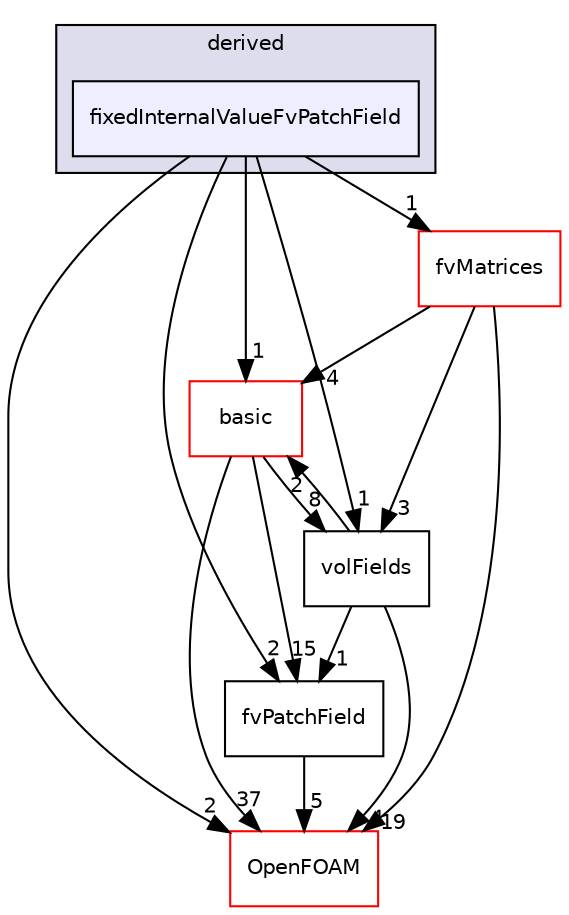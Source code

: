 digraph "src/finiteVolume/fields/fvPatchFields/derived/fixedInternalValueFvPatchField" {
  bgcolor=transparent;
  compound=true
  node [ fontsize="10", fontname="Helvetica"];
  edge [ labelfontsize="10", labelfontname="Helvetica"];
  subgraph clusterdir_ece9aa6b5af9a7776a75b0c1993b0910 {
    graph [ bgcolor="#ddddee", pencolor="black", label="derived" fontname="Helvetica", fontsize="10", URL="dir_ece9aa6b5af9a7776a75b0c1993b0910.html"]
  dir_1352e009fefedcbf296f0cdec971c80d [shape=box, label="fixedInternalValueFvPatchField", style="filled", fillcolor="#eeeeff", pencolor="black", URL="dir_1352e009fefedcbf296f0cdec971c80d.html"];
  }
  dir_546b14c9025d30bb5b92fa069dbdd82c [shape=box label="basic" color="red" URL="dir_546b14c9025d30bb5b92fa069dbdd82c.html"];
  dir_6b9423849569a7ee618201e7cfce9eaa [shape=box label="fvPatchField" URL="dir_6b9423849569a7ee618201e7cfce9eaa.html"];
  dir_bd8bf7fa65467c460a50eacc456ce356 [shape=box label="volFields" URL="dir_bd8bf7fa65467c460a50eacc456ce356.html"];
  dir_c5473ff19b20e6ec4dfe5c310b3778a8 [shape=box label="OpenFOAM" color="red" URL="dir_c5473ff19b20e6ec4dfe5c310b3778a8.html"];
  dir_5d57e3901430bcc99a7ddac11a899224 [shape=box label="fvMatrices" color="red" URL="dir_5d57e3901430bcc99a7ddac11a899224.html"];
  dir_546b14c9025d30bb5b92fa069dbdd82c->dir_6b9423849569a7ee618201e7cfce9eaa [headlabel="15", labeldistance=1.5 headhref="dir_000939_001042.html"];
  dir_546b14c9025d30bb5b92fa069dbdd82c->dir_bd8bf7fa65467c460a50eacc456ce356 [headlabel="8", labeldistance=1.5 headhref="dir_000939_001063.html"];
  dir_546b14c9025d30bb5b92fa069dbdd82c->dir_c5473ff19b20e6ec4dfe5c310b3778a8 [headlabel="37", labeldistance=1.5 headhref="dir_000939_001897.html"];
  dir_6b9423849569a7ee618201e7cfce9eaa->dir_c5473ff19b20e6ec4dfe5c310b3778a8 [headlabel="5", labeldistance=1.5 headhref="dir_001042_001897.html"];
  dir_1352e009fefedcbf296f0cdec971c80d->dir_546b14c9025d30bb5b92fa069dbdd82c [headlabel="1", labeldistance=1.5 headhref="dir_000977_000939.html"];
  dir_1352e009fefedcbf296f0cdec971c80d->dir_6b9423849569a7ee618201e7cfce9eaa [headlabel="2", labeldistance=1.5 headhref="dir_000977_001042.html"];
  dir_1352e009fefedcbf296f0cdec971c80d->dir_bd8bf7fa65467c460a50eacc456ce356 [headlabel="1", labeldistance=1.5 headhref="dir_000977_001063.html"];
  dir_1352e009fefedcbf296f0cdec971c80d->dir_c5473ff19b20e6ec4dfe5c310b3778a8 [headlabel="2", labeldistance=1.5 headhref="dir_000977_001897.html"];
  dir_1352e009fefedcbf296f0cdec971c80d->dir_5d57e3901430bcc99a7ddac11a899224 [headlabel="1", labeldistance=1.5 headhref="dir_000977_001117.html"];
  dir_bd8bf7fa65467c460a50eacc456ce356->dir_546b14c9025d30bb5b92fa069dbdd82c [headlabel="2", labeldistance=1.5 headhref="dir_001063_000939.html"];
  dir_bd8bf7fa65467c460a50eacc456ce356->dir_6b9423849569a7ee618201e7cfce9eaa [headlabel="1", labeldistance=1.5 headhref="dir_001063_001042.html"];
  dir_bd8bf7fa65467c460a50eacc456ce356->dir_c5473ff19b20e6ec4dfe5c310b3778a8 [headlabel="4", labeldistance=1.5 headhref="dir_001063_001897.html"];
  dir_5d57e3901430bcc99a7ddac11a899224->dir_546b14c9025d30bb5b92fa069dbdd82c [headlabel="4", labeldistance=1.5 headhref="dir_001117_000939.html"];
  dir_5d57e3901430bcc99a7ddac11a899224->dir_bd8bf7fa65467c460a50eacc456ce356 [headlabel="3", labeldistance=1.5 headhref="dir_001117_001063.html"];
  dir_5d57e3901430bcc99a7ddac11a899224->dir_c5473ff19b20e6ec4dfe5c310b3778a8 [headlabel="19", labeldistance=1.5 headhref="dir_001117_001897.html"];
}
